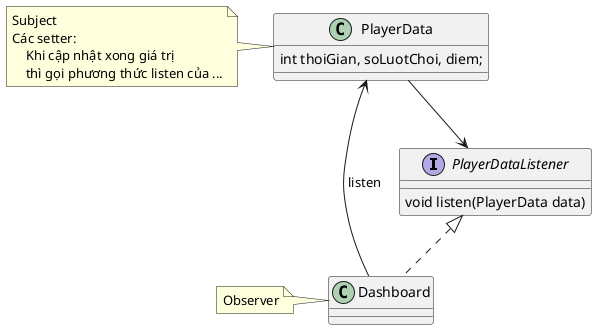 @startuml
'https://plantuml.com/class-diagram

interface PlayerDataListener {
    void listen(PlayerData data)
}

class PlayerData {
    int thoiGian, soLuotChoi, diem;

}


class Dashboard {

}

PlayerDataListener <|.. Dashboard
PlayerData <-- Dashboard:listen
PlayerData --> PlayerDataListener

note left of PlayerData
    Subject
    Các setter:
        Khi cập nhật xong giá trị
        thì gọi phương thức listen của ...
end note

note left of Dashboard
    Observer
end note

@enduml
